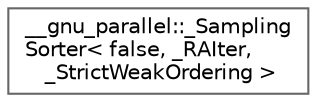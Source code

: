 digraph "Graphical Class Hierarchy"
{
 // LATEX_PDF_SIZE
  bgcolor="transparent";
  edge [fontname=Helvetica,fontsize=10,labelfontname=Helvetica,labelfontsize=10];
  node [fontname=Helvetica,fontsize=10,shape=box,height=0.2,width=0.4];
  rankdir="LR";
  Node0 [id="Node000000",label="__gnu_parallel::_Sampling\lSorter\< false, _RAIter,\l _StrictWeakOrdering \>",height=0.2,width=0.4,color="grey40", fillcolor="white", style="filled",URL="$struct____gnu__parallel_1_1___sampling_sorter_3_01false_00_01___r_a_iter_00_01___strict_weak_ordering_01_4.html",tooltip="Non-__stable sorting functor."];
}
